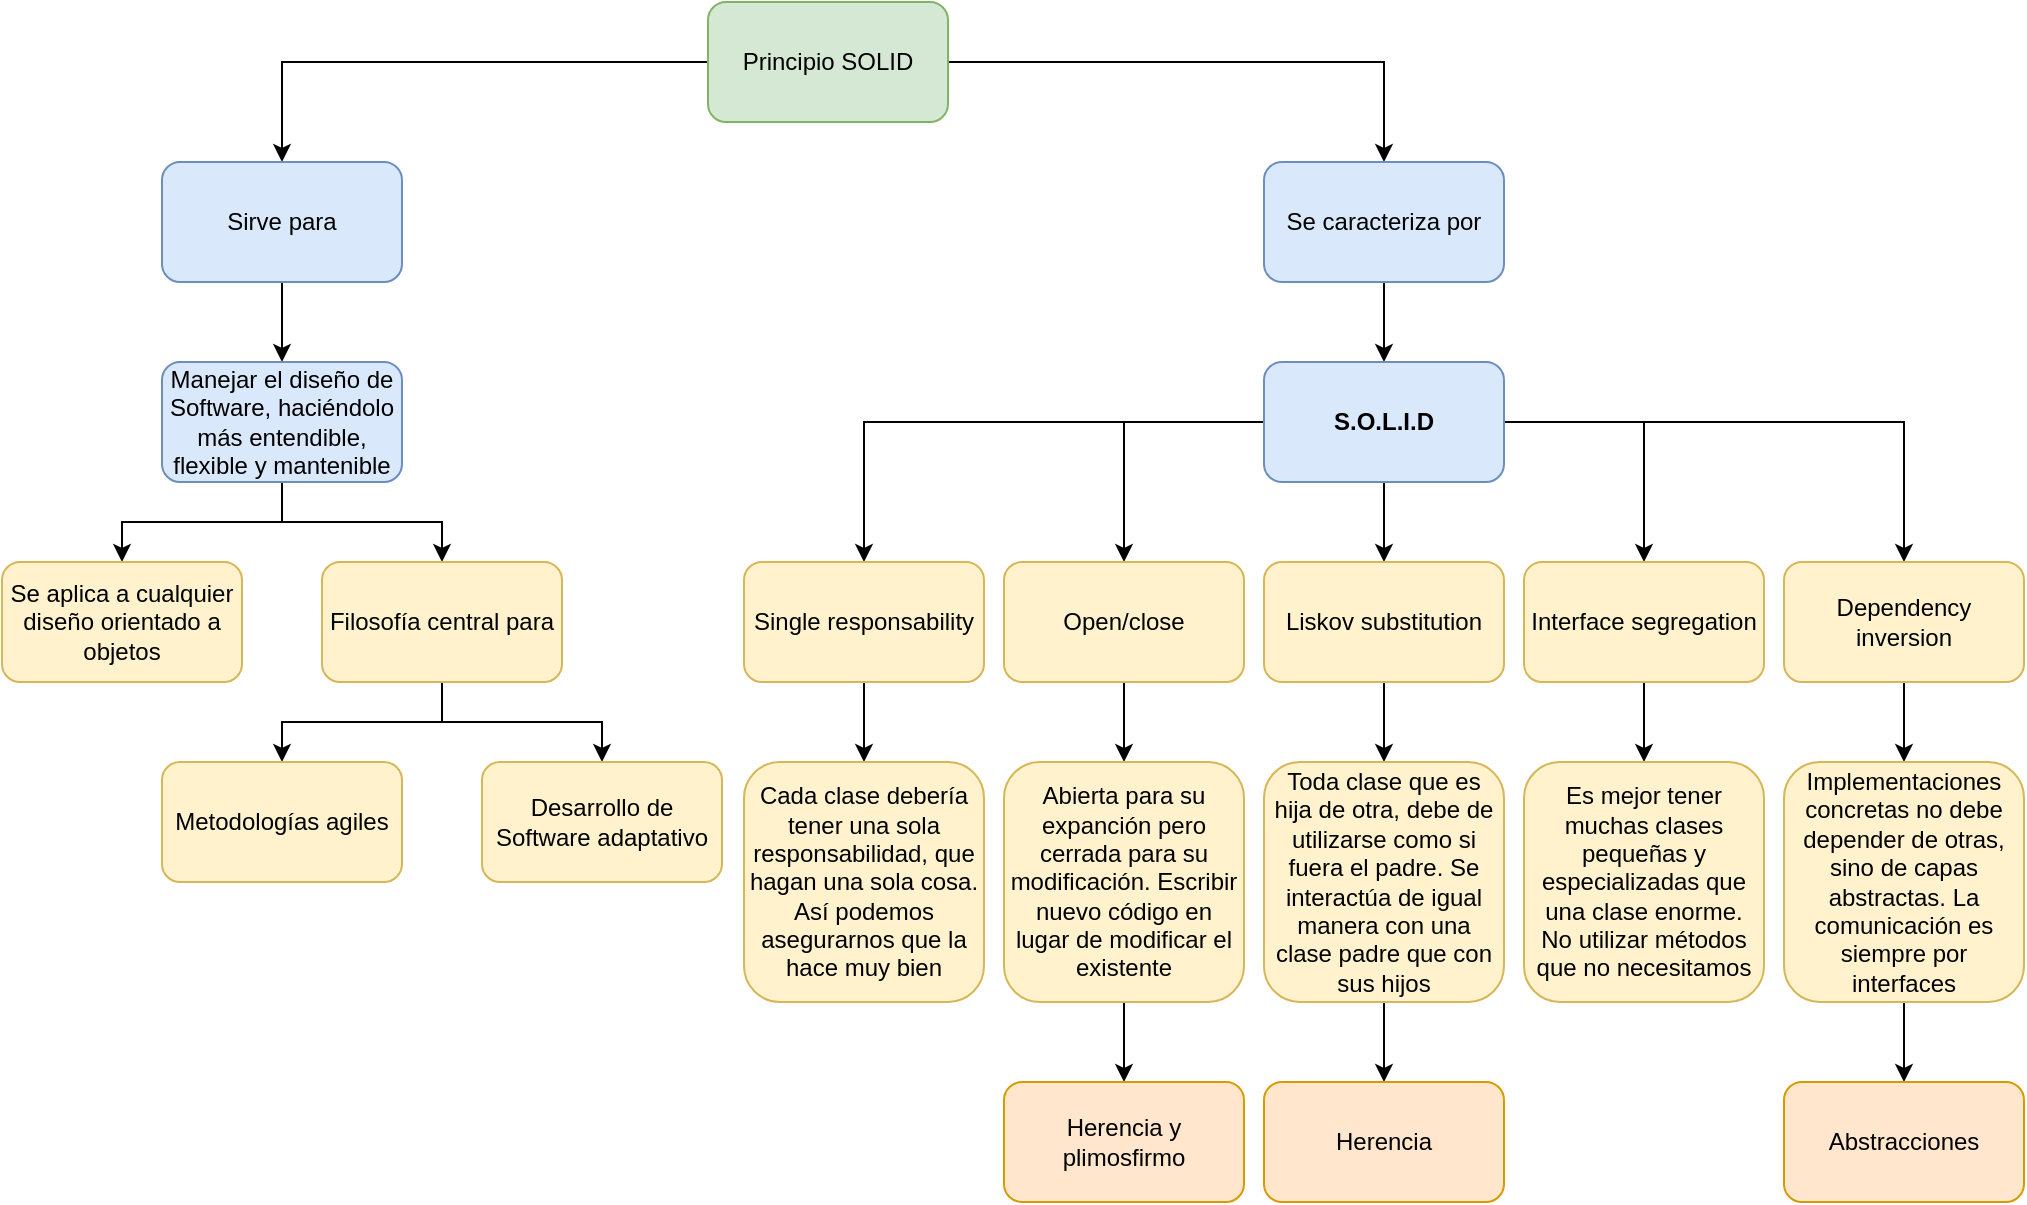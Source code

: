 <mxfile version="19.0.3" type="device"><diagram id="_m8H1VIJeJT4APSQRnXF" name="Page-1"><mxGraphModel dx="1357" dy="453" grid="1" gridSize="10" guides="1" tooltips="1" connect="1" arrows="1" fold="1" page="1" pageScale="1" pageWidth="827" pageHeight="1169" math="0" shadow="0"><root><mxCell id="0"/><mxCell id="1" parent="0"/><mxCell id="ZmEMhPInNripnVHeg-0V-4" style="edgeStyle=orthogonalEdgeStyle;rounded=0;orthogonalLoop=1;jettySize=auto;html=1;entryX=0.5;entryY=0;entryDx=0;entryDy=0;" parent="1" source="ZmEMhPInNripnVHeg-0V-1" target="ZmEMhPInNripnVHeg-0V-2" edge="1"><mxGeometry relative="1" as="geometry"/></mxCell><mxCell id="ZmEMhPInNripnVHeg-0V-5" style="edgeStyle=orthogonalEdgeStyle;rounded=0;orthogonalLoop=1;jettySize=auto;html=1;entryX=0.5;entryY=0;entryDx=0;entryDy=0;" parent="1" source="ZmEMhPInNripnVHeg-0V-1" target="ZmEMhPInNripnVHeg-0V-3" edge="1"><mxGeometry relative="1" as="geometry"/></mxCell><mxCell id="ZmEMhPInNripnVHeg-0V-1" value="Principio SOLID" style="rounded=1;whiteSpace=wrap;html=1;fillColor=#d5e8d4;strokeColor=#82b366;" parent="1" vertex="1"><mxGeometry x="312" width="120" height="60" as="geometry"/></mxCell><mxCell id="ZmEMhPInNripnVHeg-0V-7" style="edgeStyle=orthogonalEdgeStyle;rounded=0;orthogonalLoop=1;jettySize=auto;html=1;entryX=0.5;entryY=0;entryDx=0;entryDy=0;" parent="1" source="ZmEMhPInNripnVHeg-0V-2" target="ZmEMhPInNripnVHeg-0V-6" edge="1"><mxGeometry relative="1" as="geometry"/></mxCell><mxCell id="ZmEMhPInNripnVHeg-0V-2" value="Sirve para" style="rounded=1;whiteSpace=wrap;html=1;fillColor=#dae8fc;strokeColor=#6c8ebf;" parent="1" vertex="1"><mxGeometry x="39" y="80" width="120" height="60" as="geometry"/></mxCell><mxCell id="ZmEMhPInNripnVHeg-0V-9" style="edgeStyle=orthogonalEdgeStyle;rounded=0;orthogonalLoop=1;jettySize=auto;html=1;entryX=0.5;entryY=0;entryDx=0;entryDy=0;" parent="1" source="ZmEMhPInNripnVHeg-0V-3" target="ZmEMhPInNripnVHeg-0V-8" edge="1"><mxGeometry relative="1" as="geometry"/></mxCell><mxCell id="ZmEMhPInNripnVHeg-0V-3" value="Se caracteriza por" style="rounded=1;whiteSpace=wrap;html=1;fillColor=#dae8fc;strokeColor=#6c8ebf;" parent="1" vertex="1"><mxGeometry x="590" y="80" width="120" height="60" as="geometry"/></mxCell><mxCell id="ZmEMhPInNripnVHeg-0V-17" style="edgeStyle=orthogonalEdgeStyle;rounded=0;orthogonalLoop=1;jettySize=auto;html=1;" parent="1" source="ZmEMhPInNripnVHeg-0V-6" target="ZmEMhPInNripnVHeg-0V-16" edge="1"><mxGeometry relative="1" as="geometry"/></mxCell><mxCell id="ZmEMhPInNripnVHeg-0V-18" style="edgeStyle=orthogonalEdgeStyle;rounded=0;orthogonalLoop=1;jettySize=auto;html=1;" parent="1" source="ZmEMhPInNripnVHeg-0V-6" target="ZmEMhPInNripnVHeg-0V-15" edge="1"><mxGeometry relative="1" as="geometry"/></mxCell><mxCell id="ZmEMhPInNripnVHeg-0V-6" value="Manejar el diseño de Software, haciéndolo más entendible, flexible y mantenible" style="rounded=1;whiteSpace=wrap;html=1;fillColor=#dae8fc;strokeColor=#6c8ebf;" parent="1" vertex="1"><mxGeometry x="39" y="180" width="120" height="60" as="geometry"/></mxCell><mxCell id="ZmEMhPInNripnVHeg-0V-19" style="edgeStyle=orthogonalEdgeStyle;rounded=0;orthogonalLoop=1;jettySize=auto;html=1;" parent="1" source="ZmEMhPInNripnVHeg-0V-8" target="ZmEMhPInNripnVHeg-0V-14" edge="1"><mxGeometry relative="1" as="geometry"/></mxCell><mxCell id="ZmEMhPInNripnVHeg-0V-20" style="edgeStyle=orthogonalEdgeStyle;rounded=0;orthogonalLoop=1;jettySize=auto;html=1;entryX=0.5;entryY=0;entryDx=0;entryDy=0;" parent="1" source="ZmEMhPInNripnVHeg-0V-8" target="ZmEMhPInNripnVHeg-0V-12" edge="1"><mxGeometry relative="1" as="geometry"/></mxCell><mxCell id="ZmEMhPInNripnVHeg-0V-21" style="edgeStyle=orthogonalEdgeStyle;rounded=0;orthogonalLoop=1;jettySize=auto;html=1;entryX=0.5;entryY=0;entryDx=0;entryDy=0;" parent="1" source="ZmEMhPInNripnVHeg-0V-8" target="ZmEMhPInNripnVHeg-0V-10" edge="1"><mxGeometry relative="1" as="geometry"/></mxCell><mxCell id="ZmEMhPInNripnVHeg-0V-22" style="edgeStyle=orthogonalEdgeStyle;rounded=0;orthogonalLoop=1;jettySize=auto;html=1;" parent="1" source="ZmEMhPInNripnVHeg-0V-8" target="ZmEMhPInNripnVHeg-0V-11" edge="1"><mxGeometry relative="1" as="geometry"/></mxCell><mxCell id="ZmEMhPInNripnVHeg-0V-23" style="edgeStyle=orthogonalEdgeStyle;rounded=0;orthogonalLoop=1;jettySize=auto;html=1;" parent="1" source="ZmEMhPInNripnVHeg-0V-8" target="ZmEMhPInNripnVHeg-0V-13" edge="1"><mxGeometry relative="1" as="geometry"/></mxCell><mxCell id="ZmEMhPInNripnVHeg-0V-8" value="&lt;b&gt;S.O.L.I.D&lt;/b&gt;" style="rounded=1;whiteSpace=wrap;html=1;fillColor=#dae8fc;strokeColor=#6c8ebf;" parent="1" vertex="1"><mxGeometry x="590" y="180" width="120" height="60" as="geometry"/></mxCell><mxCell id="ZmEMhPInNripnVHeg-0V-36" style="edgeStyle=orthogonalEdgeStyle;rounded=0;orthogonalLoop=1;jettySize=auto;html=1;entryX=0.5;entryY=0;entryDx=0;entryDy=0;" parent="1" source="ZmEMhPInNripnVHeg-0V-10" target="ZmEMhPInNripnVHeg-0V-35" edge="1"><mxGeometry relative="1" as="geometry"/></mxCell><mxCell id="ZmEMhPInNripnVHeg-0V-10" value="Liskov substitution" style="rounded=1;whiteSpace=wrap;html=1;fillColor=#fff2cc;strokeColor=#d6b656;" parent="1" vertex="1"><mxGeometry x="590" y="280" width="120" height="60" as="geometry"/></mxCell><mxCell id="ZmEMhPInNripnVHeg-0V-38" style="edgeStyle=orthogonalEdgeStyle;rounded=0;orthogonalLoop=1;jettySize=auto;html=1;entryX=0.5;entryY=0;entryDx=0;entryDy=0;" parent="1" source="ZmEMhPInNripnVHeg-0V-11" target="ZmEMhPInNripnVHeg-0V-37" edge="1"><mxGeometry relative="1" as="geometry"/></mxCell><mxCell id="ZmEMhPInNripnVHeg-0V-11" value="Interface segregation" style="rounded=1;whiteSpace=wrap;html=1;fillColor=#fff2cc;strokeColor=#d6b656;" parent="1" vertex="1"><mxGeometry x="720" y="280" width="120" height="60" as="geometry"/></mxCell><mxCell id="ZmEMhPInNripnVHeg-0V-34" style="edgeStyle=orthogonalEdgeStyle;rounded=0;orthogonalLoop=1;jettySize=auto;html=1;entryX=0.5;entryY=0;entryDx=0;entryDy=0;" parent="1" source="ZmEMhPInNripnVHeg-0V-12" target="ZmEMhPInNripnVHeg-0V-33" edge="1"><mxGeometry relative="1" as="geometry"/></mxCell><mxCell id="ZmEMhPInNripnVHeg-0V-12" value="Open/close" style="rounded=1;whiteSpace=wrap;html=1;fillColor=#fff2cc;strokeColor=#d6b656;" parent="1" vertex="1"><mxGeometry x="460" y="280" width="120" height="60" as="geometry"/></mxCell><mxCell id="ZmEMhPInNripnVHeg-0V-40" style="edgeStyle=orthogonalEdgeStyle;rounded=0;orthogonalLoop=1;jettySize=auto;html=1;entryX=0.5;entryY=0;entryDx=0;entryDy=0;" parent="1" source="ZmEMhPInNripnVHeg-0V-13" target="ZmEMhPInNripnVHeg-0V-39" edge="1"><mxGeometry relative="1" as="geometry"/></mxCell><mxCell id="ZmEMhPInNripnVHeg-0V-13" value="Dependency inversion" style="rounded=1;whiteSpace=wrap;html=1;fillColor=#fff2cc;strokeColor=#d6b656;" parent="1" vertex="1"><mxGeometry x="850" y="280" width="120" height="60" as="geometry"/></mxCell><mxCell id="ZmEMhPInNripnVHeg-0V-32" style="edgeStyle=orthogonalEdgeStyle;rounded=0;orthogonalLoop=1;jettySize=auto;html=1;entryX=0.5;entryY=0;entryDx=0;entryDy=0;" parent="1" source="ZmEMhPInNripnVHeg-0V-14" target="ZmEMhPInNripnVHeg-0V-31" edge="1"><mxGeometry relative="1" as="geometry"/></mxCell><mxCell id="ZmEMhPInNripnVHeg-0V-14" value="Single responsability" style="rounded=1;whiteSpace=wrap;html=1;fillColor=#fff2cc;strokeColor=#d6b656;" parent="1" vertex="1"><mxGeometry x="330" y="280" width="120" height="60" as="geometry"/></mxCell><mxCell id="ZmEMhPInNripnVHeg-0V-41" style="edgeStyle=orthogonalEdgeStyle;rounded=0;orthogonalLoop=1;jettySize=auto;html=1;entryX=0.5;entryY=0;entryDx=0;entryDy=0;" parent="1" source="ZmEMhPInNripnVHeg-0V-15" target="ZmEMhPInNripnVHeg-0V-24" edge="1"><mxGeometry relative="1" as="geometry"/></mxCell><mxCell id="ZmEMhPInNripnVHeg-0V-42" style="edgeStyle=orthogonalEdgeStyle;rounded=0;orthogonalLoop=1;jettySize=auto;html=1;" parent="1" source="ZmEMhPInNripnVHeg-0V-15" target="ZmEMhPInNripnVHeg-0V-25" edge="1"><mxGeometry relative="1" as="geometry"/></mxCell><mxCell id="ZmEMhPInNripnVHeg-0V-15" value="Filosofía central para" style="rounded=1;whiteSpace=wrap;html=1;fillColor=#fff2cc;strokeColor=#d6b656;" parent="1" vertex="1"><mxGeometry x="119" y="280" width="120" height="60" as="geometry"/></mxCell><mxCell id="ZmEMhPInNripnVHeg-0V-16" value="Se aplica a cualquier diseño orientado a objetos" style="rounded=1;whiteSpace=wrap;html=1;fillColor=#fff2cc;strokeColor=#d6b656;" parent="1" vertex="1"><mxGeometry x="-41" y="280" width="120" height="60" as="geometry"/></mxCell><mxCell id="ZmEMhPInNripnVHeg-0V-24" value="Metodologías agiles" style="rounded=1;whiteSpace=wrap;html=1;fillColor=#fff2cc;strokeColor=#d6b656;" parent="1" vertex="1"><mxGeometry x="39" y="380" width="120" height="60" as="geometry"/></mxCell><mxCell id="ZmEMhPInNripnVHeg-0V-25" value="Desarrollo de Software adaptativo" style="rounded=1;whiteSpace=wrap;html=1;fillColor=#fff2cc;strokeColor=#d6b656;" parent="1" vertex="1"><mxGeometry x="199" y="380" width="120" height="60" as="geometry"/></mxCell><mxCell id="ZmEMhPInNripnVHeg-0V-31" value="Cada clase debería tener una sola responsabilidad, que hagan una sola cosa. Así podemos asegurarnos que la hace muy bien" style="rounded=1;whiteSpace=wrap;html=1;fillColor=#fff2cc;strokeColor=#d6b656;" parent="1" vertex="1"><mxGeometry x="330" y="380" width="120" height="120" as="geometry"/></mxCell><mxCell id="ZmEMhPInNripnVHeg-0V-44" style="edgeStyle=orthogonalEdgeStyle;rounded=0;orthogonalLoop=1;jettySize=auto;html=1;entryX=0.5;entryY=0;entryDx=0;entryDy=0;" parent="1" source="ZmEMhPInNripnVHeg-0V-33" target="ZmEMhPInNripnVHeg-0V-43" edge="1"><mxGeometry relative="1" as="geometry"/></mxCell><mxCell id="ZmEMhPInNripnVHeg-0V-33" value="Abierta para su expanción pero cerrada para su modificación. Escribir nuevo código en lugar de modificar el existente" style="rounded=1;whiteSpace=wrap;html=1;fillColor=#fff2cc;strokeColor=#d6b656;" parent="1" vertex="1"><mxGeometry x="460" y="380" width="120" height="120" as="geometry"/></mxCell><mxCell id="ZmEMhPInNripnVHeg-0V-47" style="edgeStyle=orthogonalEdgeStyle;rounded=0;orthogonalLoop=1;jettySize=auto;html=1;entryX=0.5;entryY=0;entryDx=0;entryDy=0;" parent="1" source="ZmEMhPInNripnVHeg-0V-35" target="ZmEMhPInNripnVHeg-0V-45" edge="1"><mxGeometry relative="1" as="geometry"/></mxCell><mxCell id="ZmEMhPInNripnVHeg-0V-35" value="Toda clase que es hija de otra, debe de utilizarse como si fuera el padre. Se interactúa de igual manera con una clase padre que con sus hijos" style="rounded=1;whiteSpace=wrap;html=1;fillColor=#fff2cc;strokeColor=#d6b656;" parent="1" vertex="1"><mxGeometry x="590" y="380" width="120" height="120" as="geometry"/></mxCell><mxCell id="ZmEMhPInNripnVHeg-0V-37" value="Es mejor tener muchas clases pequeñas y especializadas que una clase enorme.&lt;br&gt;No utilizar métodos que no necesitamos" style="rounded=1;whiteSpace=wrap;html=1;fillColor=#fff2cc;strokeColor=#d6b656;" parent="1" vertex="1"><mxGeometry x="720" y="380" width="120" height="120" as="geometry"/></mxCell><mxCell id="ZmEMhPInNripnVHeg-0V-49" style="edgeStyle=orthogonalEdgeStyle;rounded=0;orthogonalLoop=1;jettySize=auto;html=1;entryX=0.5;entryY=0;entryDx=0;entryDy=0;" parent="1" source="ZmEMhPInNripnVHeg-0V-39" target="ZmEMhPInNripnVHeg-0V-48" edge="1"><mxGeometry relative="1" as="geometry"/></mxCell><mxCell id="ZmEMhPInNripnVHeg-0V-39" value="Implementaciones concretas no debe depender de otras, sino de capas abstractas. La comunicación es siempre por interfaces" style="rounded=1;whiteSpace=wrap;html=1;fillColor=#fff2cc;strokeColor=#d6b656;" parent="1" vertex="1"><mxGeometry x="850" y="380" width="120" height="120" as="geometry"/></mxCell><mxCell id="ZmEMhPInNripnVHeg-0V-43" value="Herencia y plimosfirmo" style="rounded=1;whiteSpace=wrap;html=1;fillColor=#ffe6cc;strokeColor=#d79b00;" parent="1" vertex="1"><mxGeometry x="460" y="540" width="120" height="60" as="geometry"/></mxCell><mxCell id="ZmEMhPInNripnVHeg-0V-45" value="Herencia" style="rounded=1;whiteSpace=wrap;html=1;fillColor=#ffe6cc;strokeColor=#d79b00;" parent="1" vertex="1"><mxGeometry x="590" y="540" width="120" height="60" as="geometry"/></mxCell><mxCell id="ZmEMhPInNripnVHeg-0V-48" value="Abstracciones" style="rounded=1;whiteSpace=wrap;html=1;fillColor=#ffe6cc;strokeColor=#d79b00;" parent="1" vertex="1"><mxGeometry x="850" y="540" width="120" height="60" as="geometry"/></mxCell></root></mxGraphModel></diagram></mxfile>